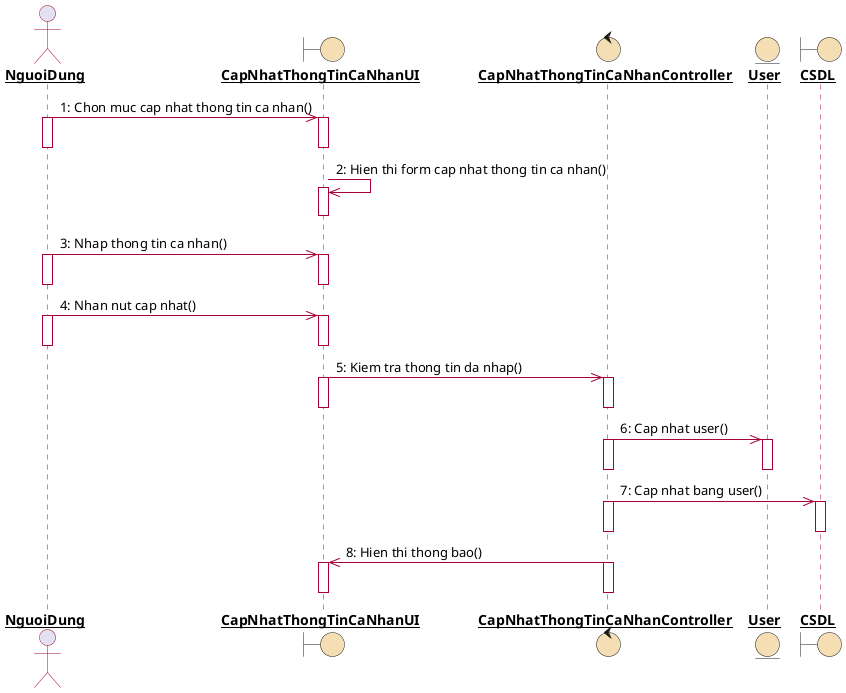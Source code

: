 @startuml

skinparam sequence {

LifeLineBorderColor #A80036

}


skinparam {
Participant underline
ArrowColor  #A80036

ActorBorderColor #A80036
ActorFontStyle bold


BoundaryFontStyle bold
BoundaryBackgroundColor #Wheat

ControlFontStyle bold
ControlBackgroundColor #Wheat

ControlFontStyle bold
ControlBackgroundColor #Wheat

EntityFontStyle bold
EntityBackgroundColor #Wheat
}


actor NguoiDung
boundary    CapNhatThongTinCaNhanUI
control     CapNhatThongTinCaNhanController
entity      User
boundary    CSDL


NguoiDung ->> CapNhatThongTinCaNhanUI : 1: Chon muc cap nhat thong tin ca nhan()
activate NguoiDung
activate CapNhatThongTinCaNhanUI
deactivate NguoiDung
deactivate CapNhatThongTinCaNhanUI

CapNhatThongTinCaNhanUI ->> CapNhatThongTinCaNhanUI  : 2: Hien thi form cap nhat thong tin ca nhan()
activate CapNhatThongTinCaNhanUI
deactivate CapNhatThongTinCaNhanUI



NguoiDung ->> CapNhatThongTinCaNhanUI  : 3: Nhap thong tin ca nhan()
activate NguoiDung
activate CapNhatThongTinCaNhanUI
deactivate NguoiDung
deactivate CapNhatThongTinCaNhanUI

NguoiDung ->> CapNhatThongTinCaNhanUI  : 4: Nhan nut cap nhat()
activate NguoiDung
activate CapNhatThongTinCaNhanUI
deactivate NguoiDung
deactivate CapNhatThongTinCaNhanUI

CapNhatThongTinCaNhanUI ->> CapNhatThongTinCaNhanController  : 5: Kiem tra thong tin da nhap()
activate CapNhatThongTinCaNhanUI
activate CapNhatThongTinCaNhanController
deactivate CapNhatThongTinCaNhanUI
deactivate CapNhatThongTinCaNhanController

User <<- CapNhatThongTinCaNhanController : 6: Cap nhat user()
activate CapNhatThongTinCaNhanController
activate User
deactivate CapNhatThongTinCaNhanController
deactivate User

CapNhatThongTinCaNhanController ->> CSDL : 7: Cap nhat bang user()
activate CapNhatThongTinCaNhanController
activate CSDL
deactivate CapNhatThongTinCaNhanController
deactivate CSDL



CapNhatThongTinCaNhanController ->> CapNhatThongTinCaNhanUI : 8: Hien thi thong bao()
activate CapNhatThongTinCaNhanController
activate CapNhatThongTinCaNhanUI
deactivate CapNhatThongTinCaNhanController
deactivate CapNhatThongTinCaNhanUI



@enduml
